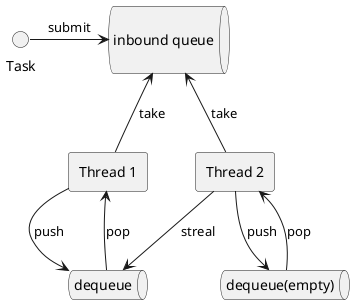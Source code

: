 @startuml

interface "Task" as t

queue "\ninbound queue\n" as iq

t -r-> iq :submit

rectangle "Thread 1" as th1

queue "dequeue" as d1

rectangle "Thread 2" as th2

queue "dequeue(empty)" as d2

th1 -u-> iq :take
th2 -u-> iq :take

th1 --> d1 :push
th1 <-- d1 :pop
th2 --> d2 :push
th2 <-- d2 :pop

th2 --> d1: streal









@enduml